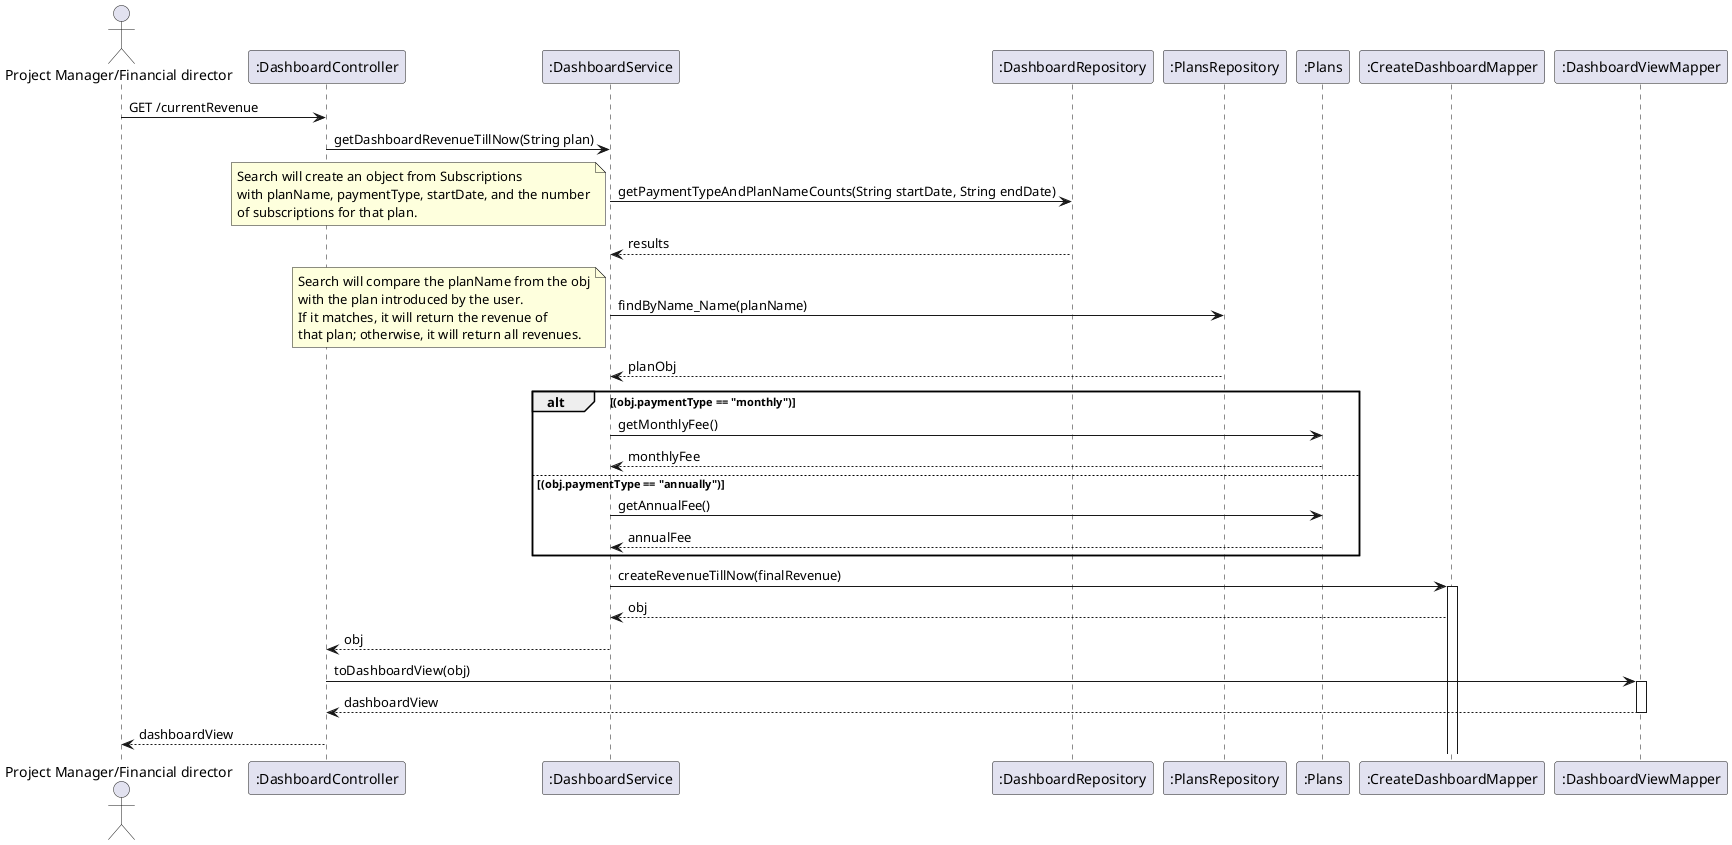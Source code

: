 @startuml
'https://plantuml.com/sequence-diagram

actor "Project Manager/Financial director" as Ac
participant ":DashboardController" as Ctrl
participant ":DashboardService" as Serv
participant ":DashboardRepository" as Repo
participant ":PlansRepository" as RepoPlans
participant ":Plans" as Plans
participant ":CreateDashboardMapper" as Mapper
participant ":DashboardViewMapper" as View

Ac -> Ctrl: GET /currentRevenue
Ctrl -> Serv: getDashboardRevenueTillNow(String plan)
Serv -> Repo: getPaymentTypeAndPlanNameCounts(String startDate, String endDate)
note left
Search will create an object from Subscriptions
with planName, paymentType, startDate, and the number
of subscriptions for that plan.
end note
Repo --> Serv: results

Serv -> RepoPlans: findByName_Name(planName)
note left
Search will compare the planName from the obj
with the plan introduced by the user.
If it matches, it will return the revenue of
that plan; otherwise, it will return all revenues.
end note
RepoPlans --> Serv: planObj

alt (obj.paymentType == "monthly")
    Serv -> Plans: getMonthlyFee()
    Plans --> Serv: monthlyFee
else (obj.paymentType == "annually")
    Serv -> Plans: getAnnualFee()
    Plans --> Serv: annualFee
end

Serv -> Mapper: createRevenueTillNow(finalRevenue)
activate Mapper
Mapper --> Serv: obj
Serv --> Ctrl: obj
deactivate Serv
Ctrl -> View: toDashboardView(obj)
activate View
View --> Ctrl: dashboardView
deactivate View
Ctrl --> Ac: dashboardView

@enduml
